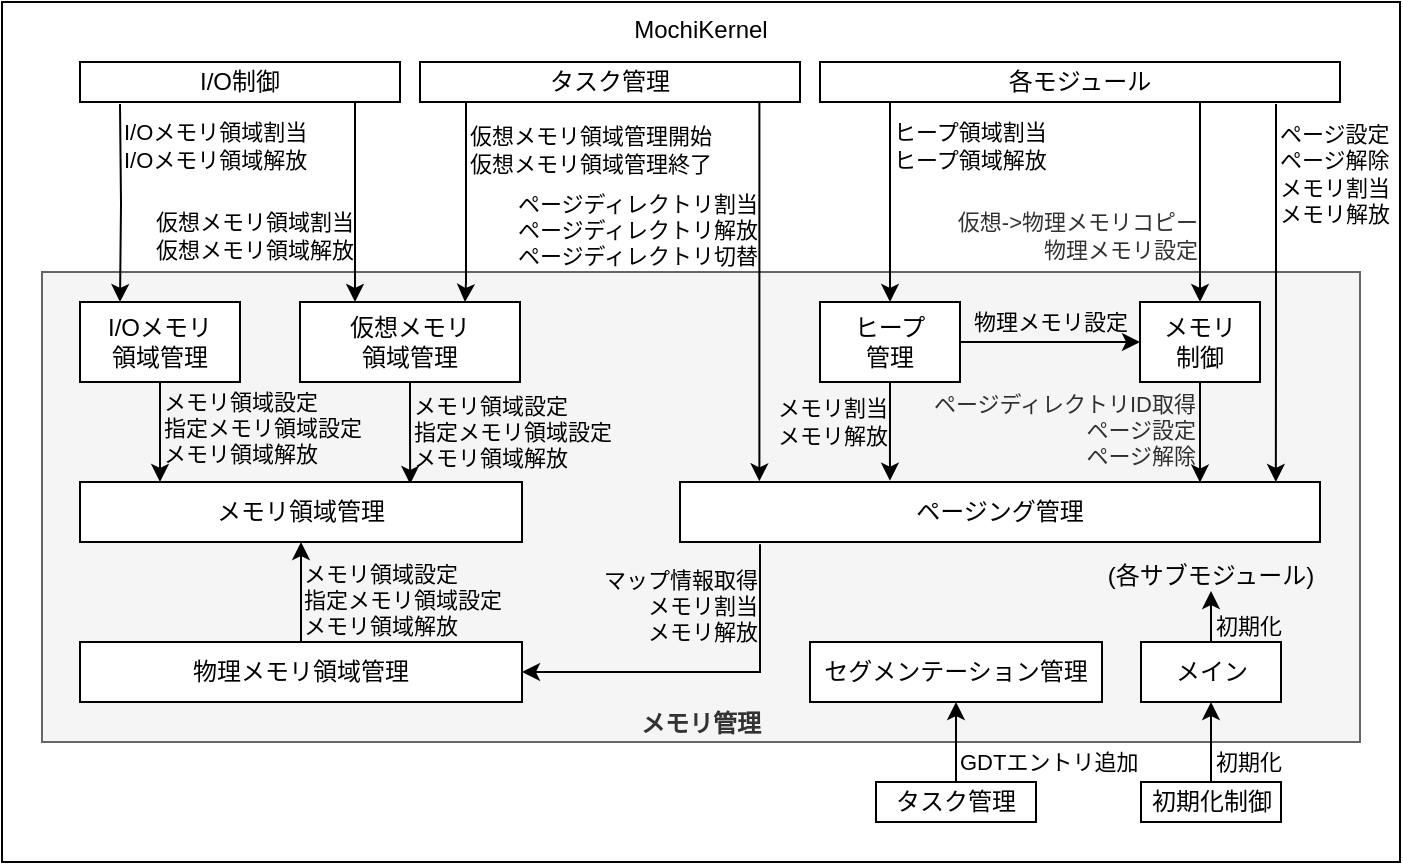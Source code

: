 <mxfile version="13.8.6" type="device"><diagram id="FoJYp8SGHwV1sO22x01K" name="Page-1"><mxGraphModel dx="1422" dy="1969" grid="1" gridSize="10" guides="1" tooltips="1" connect="1" arrows="1" fold="1" page="1" pageScale="1" pageWidth="827" pageHeight="1169" math="0" shadow="0"><root><mxCell id="0"/><mxCell id="1" parent="0"/><mxCell id="kmjTzo5uZDzs071amDgh-1" value="MochiKernel" style="rounded=0;whiteSpace=wrap;html=1;verticalAlign=top;" parent="1" vertex="1"><mxGeometry x="60" y="-880" width="699" height="430" as="geometry"/></mxCell><mxCell id="kmjTzo5uZDzs071amDgh-2" value="メモリ管理" style="rounded=0;whiteSpace=wrap;html=1;verticalAlign=bottom;fontStyle=1;fillColor=#f5f5f5;strokeColor=#666666;fontColor=#333333;" parent="1" vertex="1"><mxGeometry x="80" y="-745" width="659" height="235" as="geometry"/></mxCell><mxCell id="tTIGoOZrCqbYwV9Eb-xu-4" value="ヒープ領域割当&lt;br&gt;ヒープ領域解放" style="edgeStyle=orthogonalEdgeStyle;rounded=0;orthogonalLoop=1;jettySize=auto;html=1;entryX=0.5;entryY=0;entryDx=0;entryDy=0;align=left;verticalAlign=middle;" parent="1" target="cX-9GvAJ7uHmKu8T5V0Z-7" edge="1"><mxGeometry x="-0.514" relative="1" as="geometry"><mxPoint x="506.514" y="-830" as="sourcePoint"/><Array as="points"><mxPoint x="504" y="-830"/></Array><mxPoint as="offset"/></mxGeometry></mxCell><mxCell id="tTIGoOZrCqbYwV9Eb-xu-5" value="仮想メモリ領域管理開始&lt;br&gt;仮想メモリ領域管理終了" style="edgeStyle=orthogonalEdgeStyle;rounded=0;orthogonalLoop=1;jettySize=auto;html=1;align=left;verticalAlign=middle;exitX=0.25;exitY=1;exitDx=0;exitDy=0;entryX=0.75;entryY=0;entryDx=0;entryDy=0;" parent="1" source="tTIGoOZrCqbYwV9Eb-xu-20" edge="1" target="cX-9GvAJ7uHmKu8T5V0Z-6"><mxGeometry x="-0.224" relative="1" as="geometry"><mxPoint x="292" y="-740" as="targetPoint"/><Array as="points"><mxPoint x="292" y="-830"/><mxPoint x="292" y="-740"/></Array><mxPoint as="offset"/></mxGeometry></mxCell><mxCell id="tTIGoOZrCqbYwV9Eb-xu-6" value="仮想-&amp;gt;物理メモリコピー&lt;br&gt;物理メモリ設定" style="edgeStyle=orthogonalEdgeStyle;rounded=0;orthogonalLoop=1;jettySize=auto;html=1;align=right;verticalAlign=middle;textOpacity=80;entryX=0.5;entryY=0;entryDx=0;entryDy=0;labelBackgroundColor=none;" parent="1" target="cX-9GvAJ7uHmKu8T5V0Z-5" edge="1"><mxGeometry x="0.368" relative="1" as="geometry"><mxPoint x="664" y="-830" as="sourcePoint"/><Array as="points"><mxPoint x="659" y="-830"/></Array><mxPoint as="offset"/></mxGeometry></mxCell><mxCell id="tTIGoOZrCqbYwV9Eb-xu-7" value="&lt;span style=&quot;color: rgb(0 , 0 , 0) ; font-family: &amp;#34;helvetica&amp;#34; ; font-size: 11px ; font-style: normal ; font-weight: 400 ; letter-spacing: normal ; text-align: left ; text-indent: 0px ; text-transform: none ; word-spacing: 0px ; background-color: rgb(255 , 255 , 255) ; display: inline ; float: none&quot;&gt;I/Oメモリ領域割当&lt;/span&gt;&lt;br style=&quot;color: rgb(0 , 0 , 0) ; font-family: &amp;#34;helvetica&amp;#34; ; font-size: 11px ; font-style: normal ; font-weight: 400 ; letter-spacing: normal ; text-align: left ; text-indent: 0px ; text-transform: none ; word-spacing: 0px&quot;&gt;&lt;span style=&quot;color: rgb(0 , 0 , 0) ; font-family: &amp;#34;helvetica&amp;#34; ; font-size: 11px ; font-style: normal ; font-weight: 400 ; letter-spacing: normal ; text-align: left ; text-indent: 0px ; text-transform: none ; word-spacing: 0px ; background-color: rgb(255 , 255 , 255) ; display: inline ; float: none&quot;&gt;I/Oメモリ領域解放&lt;/span&gt;" style="edgeStyle=orthogonalEdgeStyle;rounded=0;orthogonalLoop=1;jettySize=auto;html=1;entryX=0.25;entryY=0;entryDx=0;entryDy=0;align=left;" parent="1" target="cX-9GvAJ7uHmKu8T5V0Z-8" edge="1"><mxGeometry x="-0.573" relative="1" as="geometry"><mxPoint x="119" y="-829" as="sourcePoint"/><Array as="points"/><mxPoint as="offset"/></mxGeometry></mxCell><mxCell id="tTIGoOZrCqbYwV9Eb-xu-17" value="ページ設定&lt;br&gt;ページ解除&lt;br&gt;メモリ割当&lt;br&gt;メモリ解放" style="edgeStyle=orthogonalEdgeStyle;rounded=0;orthogonalLoop=1;jettySize=auto;html=1;align=left;entryX=0.931;entryY=0;entryDx=0;entryDy=0;entryPerimeter=0;" parent="1" target="3-BPUUY52MVRkMOVyjyK-4" edge="1"><mxGeometry x="0.33" y="-90" relative="1" as="geometry"><mxPoint x="697" y="-829" as="sourcePoint"/><mxPoint x="779" y="-700" as="targetPoint"/><Array as="points"><mxPoint x="697" y="-710"/><mxPoint x="697" y="-710"/></Array><mxPoint x="90" y="-90" as="offset"/></mxGeometry></mxCell><mxCell id="kmjTzo5uZDzs071amDgh-3" value="各モジュール" style="rounded=0;whiteSpace=wrap;html=1;fontStyle=0" parent="1" vertex="1"><mxGeometry x="469" y="-850" width="260" height="20" as="geometry"/></mxCell><mxCell id="bw8a6MI67Tezkrzro-4j-2" value="初期化制御" style="rounded=0;whiteSpace=wrap;html=1;" parent="1" vertex="1"><mxGeometry x="629.5" y="-490" width="70" height="20" as="geometry"/></mxCell><mxCell id="cX-9GvAJ7uHmKu8T5V0Z-1" value="メイン" style="rounded=0;whiteSpace=wrap;html=1;" parent="1" vertex="1"><mxGeometry x="629.5" y="-560" width="70" height="30" as="geometry"/></mxCell><mxCell id="tTIGoOZrCqbYwV9Eb-xu-14" value="&lt;span style=&quot;color: rgb(0, 0, 0); font-size: 11px; font-style: normal; font-weight: 400; letter-spacing: normal; text-align: left; text-indent: 0px; text-transform: none; word-spacing: 0px; font-family: helvetica; display: inline; float: none;&quot;&gt;メモリ領域設定&lt;/span&gt;&lt;br style=&quot;color: rgb(0 , 0 , 0) ; font-size: 11px ; font-style: normal ; font-weight: 400 ; letter-spacing: normal ; text-align: left ; text-indent: 0px ; text-transform: none ; word-spacing: 0px ; font-family: &amp;quot;helvetica&amp;quot;&quot;&gt;&lt;span style=&quot;color: rgb(0, 0, 0); font-size: 11px; font-style: normal; font-weight: 400; letter-spacing: normal; text-align: left; text-indent: 0px; text-transform: none; word-spacing: 0px; font-family: helvetica; display: inline; float: none;&quot;&gt;指定メモリ領域設定&lt;/span&gt;&lt;br style=&quot;color: rgb(0 , 0 , 0) ; font-size: 11px ; font-style: normal ; font-weight: 400 ; letter-spacing: normal ; text-align: left ; text-indent: 0px ; text-transform: none ; word-spacing: 0px ; font-family: &amp;quot;helvetica&amp;quot;&quot;&gt;&lt;span style=&quot;color: rgb(0, 0, 0); font-size: 11px; font-style: normal; font-weight: 400; letter-spacing: normal; text-align: left; text-indent: 0px; text-transform: none; word-spacing: 0px; font-family: helvetica; display: inline; float: none;&quot;&gt;メモリ領域解放&lt;/span&gt;" style="edgeStyle=orthogonalEdgeStyle;rounded=0;orthogonalLoop=1;jettySize=auto;html=1;entryX=0.5;entryY=1;entryDx=0;entryDy=0;align=left;labelBackgroundColor=none;" parent="1" source="cX-9GvAJ7uHmKu8T5V0Z-3" target="cX-9GvAJ7uHmKu8T5V0Z-10" edge="1"><mxGeometry x="-0.16" y="1" relative="1" as="geometry"><mxPoint as="offset"/></mxGeometry></mxCell><mxCell id="cX-9GvAJ7uHmKu8T5V0Z-3" value="物理メモリ領域管理" style="rounded=0;whiteSpace=wrap;html=1;" parent="1" vertex="1"><mxGeometry x="99" y="-560" width="221" height="30" as="geometry"/></mxCell><mxCell id="tTIGoOZrCqbYwV9Eb-xu-9" value="&lt;span style=&quot;color: rgb(0, 0, 0); font-family: helvetica; font-size: 11px; font-style: normal; font-weight: 400; letter-spacing: normal; text-indent: 0px; text-transform: none; word-spacing: 0px; display: inline; float: none;&quot;&gt;ページディレクトリID取得&lt;/span&gt;&lt;br style=&quot;color: rgb(0, 0, 0); font-family: helvetica; font-size: 11px; font-style: normal; font-weight: 400; letter-spacing: normal; text-indent: 0px; text-transform: none; word-spacing: 0px;&quot;&gt;&lt;span style=&quot;color: rgb(0, 0, 0); font-family: helvetica; font-size: 11px; font-style: normal; font-weight: 400; letter-spacing: normal; text-indent: 0px; text-transform: none; word-spacing: 0px; display: inline; float: none;&quot;&gt;ページ設定&lt;/span&gt;&lt;br style=&quot;color: rgb(0, 0, 0); font-family: helvetica; font-size: 11px; font-style: normal; font-weight: 400; letter-spacing: normal; text-indent: 0px; text-transform: none; word-spacing: 0px;&quot;&gt;&lt;div style=&quot;color: rgb(0, 0, 0); font-family: helvetica; font-size: 11px; font-style: normal; font-weight: 400; letter-spacing: normal; text-indent: 0px; text-transform: none; word-spacing: 0px;&quot;&gt;ページ解除&lt;/div&gt;" style="edgeStyle=orthogonalEdgeStyle;rounded=0;orthogonalLoop=1;jettySize=auto;html=1;align=right;textOpacity=80;exitX=0.5;exitY=1;exitDx=0;exitDy=0;entryX=0.814;entryY=0.011;entryDx=0;entryDy=0;entryPerimeter=0;labelBackgroundColor=none;" parent="1" source="cX-9GvAJ7uHmKu8T5V0Z-5" target="3-BPUUY52MVRkMOVyjyK-4" edge="1"><mxGeometry x="-0.069" y="-1" relative="1" as="geometry"><mxPoint x="769" y="-650" as="targetPoint"/><Array as="points"><mxPoint x="659" y="-640"/></Array><mxPoint as="offset"/></mxGeometry></mxCell><mxCell id="cX-9GvAJ7uHmKu8T5V0Z-5" value="メモリ&lt;br&gt;制御" style="rounded=0;whiteSpace=wrap;html=1;" parent="1" vertex="1"><mxGeometry x="629" y="-730" width="60" height="40" as="geometry"/></mxCell><mxCell id="tTIGoOZrCqbYwV9Eb-xu-13" value="&lt;span style=&quot;color: rgb(0, 0, 0); font-family: helvetica; font-size: 11px; font-style: normal; font-weight: 400; letter-spacing: normal; text-align: left; text-indent: 0px; text-transform: none; word-spacing: 0px; display: inline; float: none;&quot;&gt;メモリ領域設定&lt;/span&gt;&lt;br style=&quot;color: rgb(0 , 0 , 0) ; font-family: &amp;quot;helvetica&amp;quot; ; font-size: 11px ; font-style: normal ; font-weight: 400 ; letter-spacing: normal ; text-align: left ; text-indent: 0px ; text-transform: none ; word-spacing: 0px&quot;&gt;&lt;span style=&quot;color: rgb(0, 0, 0); font-family: helvetica; font-size: 11px; font-style: normal; font-weight: 400; letter-spacing: normal; text-align: left; text-indent: 0px; text-transform: none; word-spacing: 0px; display: inline; float: none;&quot;&gt;指定メモリ領域設定&lt;/span&gt;&lt;br style=&quot;color: rgb(0 , 0 , 0) ; font-family: &amp;quot;helvetica&amp;quot; ; font-size: 11px ; font-style: normal ; font-weight: 400 ; letter-spacing: normal ; text-align: left ; text-indent: 0px ; text-transform: none ; word-spacing: 0px&quot;&gt;&lt;span style=&quot;color: rgb(0, 0, 0); font-family: helvetica; font-size: 11px; font-style: normal; font-weight: 400; letter-spacing: normal; text-align: left; text-indent: 0px; text-transform: none; word-spacing: 0px; display: inline; float: none;&quot;&gt;メモリ領域解放&lt;/span&gt;" style="edgeStyle=orthogonalEdgeStyle;rounded=0;orthogonalLoop=1;jettySize=auto;html=1;entryX=0.747;entryY=0.033;entryDx=0;entryDy=0;align=left;labelBackgroundColor=none;entryPerimeter=0;" parent="1" source="cX-9GvAJ7uHmKu8T5V0Z-6" target="cX-9GvAJ7uHmKu8T5V0Z-10" edge="1"><mxGeometry x="-0.019" relative="1" as="geometry"><Array as="points"><mxPoint x="264" y="-665"/><mxPoint x="264" y="-665"/></Array><mxPoint as="offset"/></mxGeometry></mxCell><mxCell id="cX-9GvAJ7uHmKu8T5V0Z-6" value="仮想メモリ&lt;br&gt;領域管理" style="rounded=0;whiteSpace=wrap;html=1;" parent="1" vertex="1"><mxGeometry x="209" y="-730" width="110" height="40" as="geometry"/></mxCell><mxCell id="jAtvSdH1QEnc2vv4k6M3-2" value="物理メモリ設定" style="edgeStyle=orthogonalEdgeStyle;rounded=0;orthogonalLoop=1;jettySize=auto;html=1;entryX=0;entryY=0.5;entryDx=0;entryDy=0;align=center;verticalAlign=bottom;labelBackgroundColor=none;" parent="1" source="cX-9GvAJ7uHmKu8T5V0Z-7" target="cX-9GvAJ7uHmKu8T5V0Z-5" edge="1"><mxGeometry x="-0.012" y="1" relative="1" as="geometry"><mxPoint as="offset"/></mxGeometry></mxCell><mxCell id="tTIGoOZrCqbYwV9Eb-xu-8" value="&lt;span style=&quot;color: rgb(0, 0, 0); font-family: helvetica; font-size: 11px; font-style: normal; font-weight: 400; letter-spacing: normal; text-indent: 0px; text-transform: none; word-spacing: 0px; display: inline; float: none;&quot;&gt;メモリ割当&lt;/span&gt;&lt;br style=&quot;color: rgb(0, 0, 0); font-family: helvetica; font-size: 11px; font-style: normal; font-weight: 400; letter-spacing: normal; text-indent: 0px; text-transform: none; word-spacing: 0px;&quot;&gt;&lt;span style=&quot;color: rgb(0, 0, 0); font-family: helvetica; font-size: 11px; font-style: normal; font-weight: 400; letter-spacing: normal; text-indent: 0px; text-transform: none; word-spacing: 0px; display: inline; float: none;&quot;&gt;メモリ解放&lt;/span&gt;" style="edgeStyle=orthogonalEdgeStyle;rounded=0;orthogonalLoop=1;jettySize=auto;html=1;align=right;exitX=0.5;exitY=1;exitDx=0;exitDy=0;entryX=0.328;entryY=-0.022;entryDx=0;entryDy=0;entryPerimeter=0;labelBackgroundColor=none;" parent="1" source="cX-9GvAJ7uHmKu8T5V0Z-7" target="3-BPUUY52MVRkMOVyjyK-4" edge="1"><mxGeometry x="-0.189" relative="1" as="geometry"><mxPoint x="506.514" y="-640" as="targetPoint"/><Array as="points"><mxPoint x="504" y="-670"/><mxPoint x="504" y="-670"/></Array><mxPoint as="offset"/></mxGeometry></mxCell><mxCell id="cX-9GvAJ7uHmKu8T5V0Z-7" value="ヒープ&lt;br&gt;管理" style="rounded=0;whiteSpace=wrap;html=1;" parent="1" vertex="1"><mxGeometry x="469" y="-730" width="70" height="40" as="geometry"/></mxCell><mxCell id="tTIGoOZrCqbYwV9Eb-xu-12" value="メモリ領域設定&lt;br&gt;指定メモリ領域設定&lt;br&gt;メモリ領域解放" style="edgeStyle=orthogonalEdgeStyle;rounded=0;orthogonalLoop=1;jettySize=auto;html=1;align=left;labelBackgroundColor=none;" parent="1" source="cX-9GvAJ7uHmKu8T5V0Z-8" edge="1"><mxGeometry x="-0.078" relative="1" as="geometry"><mxPoint x="139" y="-640" as="targetPoint"/><Array as="points"><mxPoint x="139" y="-640"/></Array><mxPoint as="offset"/></mxGeometry></mxCell><mxCell id="cX-9GvAJ7uHmKu8T5V0Z-8" value="I/Oメモリ&lt;br&gt;領域管理" style="rounded=0;whiteSpace=wrap;html=1;" parent="1" vertex="1"><mxGeometry x="99" y="-730" width="80" height="40" as="geometry"/></mxCell><mxCell id="cX-9GvAJ7uHmKu8T5V0Z-9" value="セグメンテーション管理" style="rounded=0;whiteSpace=wrap;html=1;" parent="1" vertex="1"><mxGeometry x="464" y="-560" width="146" height="30" as="geometry"/></mxCell><mxCell id="cX-9GvAJ7uHmKu8T5V0Z-10" value="メモリ領域管理" style="rounded=0;whiteSpace=wrap;html=1;" parent="1" vertex="1"><mxGeometry x="99" y="-640" width="221" height="30" as="geometry"/></mxCell><mxCell id="3-BPUUY52MVRkMOVyjyK-3" value="初期化" style="endArrow=classic;html=1;align=left;entryX=0.5;entryY=1;entryDx=0;entryDy=0;exitX=0.5;exitY=0;exitDx=0;exitDy=0;verticalAlign=middle;labelBackgroundColor=none;" parent="1" source="bw8a6MI67Tezkrzro-4j-2" target="cX-9GvAJ7uHmKu8T5V0Z-1" edge="1"><mxGeometry x="-0.5" width="50" height="50" relative="1" as="geometry"><mxPoint x="719" y="-495" as="sourcePoint"/><mxPoint x="769" y="-545" as="targetPoint"/><mxPoint as="offset"/></mxGeometry></mxCell><mxCell id="tTIGoOZrCqbYwV9Eb-xu-10" value="&lt;span style=&quot;color: rgb(0, 0, 0); font-family: helvetica; font-size: 11px; font-style: normal; font-weight: 400; letter-spacing: normal; text-indent: 0px; text-transform: none; word-spacing: 0px; display: inline; float: none;&quot;&gt;マップ情報取得&lt;/span&gt;&lt;br style=&quot;color: rgb(0, 0, 0); font-family: helvetica; font-size: 11px; font-style: normal; font-weight: 400; letter-spacing: normal; text-indent: 0px; text-transform: none; word-spacing: 0px;&quot;&gt;&lt;span style=&quot;color: rgb(0, 0, 0); font-family: helvetica; font-size: 11px; font-style: normal; font-weight: 400; letter-spacing: normal; text-indent: 0px; text-transform: none; word-spacing: 0px; display: inline; float: none;&quot;&gt;メモリ割当&lt;/span&gt;&lt;br style=&quot;color: rgb(0, 0, 0); font-family: helvetica; font-size: 11px; font-style: normal; font-weight: 400; letter-spacing: normal; text-indent: 0px; text-transform: none; word-spacing: 0px;&quot;&gt;&lt;span style=&quot;color: rgb(0, 0, 0); font-family: helvetica; font-size: 11px; font-style: normal; font-weight: 400; letter-spacing: normal; text-indent: 0px; text-transform: none; word-spacing: 0px; display: inline; float: none;&quot;&gt;メモリ解放&lt;/span&gt;" style="edgeStyle=orthogonalEdgeStyle;rounded=0;orthogonalLoop=1;jettySize=auto;html=1;align=right;exitX=0.125;exitY=1.036;exitDx=0;exitDy=0;entryX=1;entryY=0.5;entryDx=0;entryDy=0;exitPerimeter=0;labelBackgroundColor=none;" parent="1" source="3-BPUUY52MVRkMOVyjyK-4" target="cX-9GvAJ7uHmKu8T5V0Z-3" edge="1"><mxGeometry x="-0.667" relative="1" as="geometry"><Array as="points"><mxPoint x="439" y="-545"/></Array><mxPoint as="offset"/></mxGeometry></mxCell><mxCell id="3-BPUUY52MVRkMOVyjyK-4" value="ページング管理" style="rounded=0;whiteSpace=wrap;html=1;" parent="1" vertex="1"><mxGeometry x="399" y="-640" width="320" height="30" as="geometry"/></mxCell><mxCell id="3-BPUUY52MVRkMOVyjyK-6" value="初期化" style="endArrow=classic;html=1;align=left;verticalAlign=middle;labelBackgroundColor=none;" parent="1" source="cX-9GvAJ7uHmKu8T5V0Z-1" target="3-BPUUY52MVRkMOVyjyK-7" edge="1"><mxGeometry x="-0.333" width="50" height="50" relative="1" as="geometry"><mxPoint x="649" y="-540" as="sourcePoint"/><mxPoint x="769.12" y="-554.92" as="targetPoint"/><mxPoint as="offset"/></mxGeometry></mxCell><mxCell id="3-BPUUY52MVRkMOVyjyK-7" value="(各サブモジュール)" style="text;html=1;strokeColor=none;fillColor=none;align=center;verticalAlign=middle;whiteSpace=wrap;rounded=0;" parent="1" vertex="1"><mxGeometry x="610" y="-600" width="109" height="14.5" as="geometry"/></mxCell><mxCell id="tTIGoOZrCqbYwV9Eb-xu-19" value="&lt;span style=&quot;color: rgb(0, 0, 0); font-family: helvetica; font-size: 11px; font-style: normal; font-weight: 400; letter-spacing: normal; text-indent: 0px; text-transform: none; word-spacing: 0px; display: inline; float: none;&quot;&gt;仮想メモリ領域割当&lt;/span&gt;&lt;br style=&quot;color: rgb(0 , 0 , 0) ; font-family: &amp;quot;helvetica&amp;quot; ; font-size: 11px ; font-style: normal ; font-weight: 400 ; letter-spacing: normal ; text-indent: 0px ; text-transform: none ; word-spacing: 0px&quot;&gt;&lt;span style=&quot;color: rgb(0, 0, 0); font-family: helvetica; font-size: 11px; font-style: normal; font-weight: 400; letter-spacing: normal; text-indent: 0px; text-transform: none; word-spacing: 0px; display: inline; float: none;&quot;&gt;仮想メモリ領域解放&lt;/span&gt;" style="edgeStyle=orthogonalEdgeStyle;rounded=0;orthogonalLoop=1;jettySize=auto;html=1;entryX=0.25;entryY=0;entryDx=0;entryDy=0;align=right;labelBackgroundColor=none;" parent="1" source="tTIGoOZrCqbYwV9Eb-xu-18" target="cX-9GvAJ7uHmKu8T5V0Z-6" edge="1"><mxGeometry x="0.333" relative="1" as="geometry"><Array as="points"><mxPoint x="237" y="-740"/></Array><mxPoint as="offset"/></mxGeometry></mxCell><mxCell id="tTIGoOZrCqbYwV9Eb-xu-18" value="I/O制御" style="rounded=0;whiteSpace=wrap;html=1;fontStyle=0" parent="1" vertex="1"><mxGeometry x="99" y="-850" width="160" height="20" as="geometry"/></mxCell><mxCell id="tTIGoOZrCqbYwV9Eb-xu-21" value="&lt;span style=&quot;color: rgb(0 , 0 , 0) ; font-family: &amp;quot;helvetica&amp;quot; ; font-size: 11px ; font-style: normal ; font-weight: 400 ; letter-spacing: normal ; text-align: right ; text-indent: 0px ; text-transform: none ; word-spacing: 0px&quot;&gt;ページディレクトリ割当&lt;/span&gt;&lt;br style=&quot;color: rgb(0 , 0 , 0) ; font-family: &amp;quot;helvetica&amp;quot; ; font-size: 11px ; font-style: normal ; font-weight: 400 ; letter-spacing: normal ; text-align: right ; text-indent: 0px ; text-transform: none ; word-spacing: 0px&quot;&gt;&lt;span style=&quot;color: rgb(0 , 0 , 0) ; font-family: &amp;quot;helvetica&amp;quot; ; font-size: 11px ; font-style: normal ; font-weight: 400 ; letter-spacing: normal ; text-align: right ; text-indent: 0px ; text-transform: none ; word-spacing: 0px&quot;&gt;ページディレクトリ解放&lt;/span&gt;&lt;br style=&quot;color: rgb(0 , 0 , 0) ; font-family: &amp;quot;helvetica&amp;quot; ; font-size: 11px ; font-style: normal ; font-weight: 400 ; letter-spacing: normal ; text-align: right ; text-indent: 0px ; text-transform: none ; word-spacing: 0px&quot;&gt;&lt;span style=&quot;color: rgb(0 , 0 , 0) ; font-family: &amp;quot;helvetica&amp;quot; ; font-size: 11px ; font-style: normal ; font-weight: 400 ; letter-spacing: normal ; text-align: right ; text-indent: 0px ; text-transform: none ; word-spacing: 0px&quot;&gt;ページディレクトリ切替&lt;/span&gt;" style="edgeStyle=orthogonalEdgeStyle;rounded=0;orthogonalLoop=1;jettySize=auto;html=1;align=right;entryX=0.124;entryY=-0.011;entryDx=0;entryDy=0;entryPerimeter=0;labelBackgroundColor=none;" parent="1" source="tTIGoOZrCqbYwV9Eb-xu-20" target="3-BPUUY52MVRkMOVyjyK-4" edge="1"><mxGeometry x="-0.332" relative="1" as="geometry"><mxPoint x="439" y="-649" as="targetPoint"/><Array as="points"><mxPoint x="439" y="-650"/></Array><mxPoint as="offset"/></mxGeometry></mxCell><mxCell id="tTIGoOZrCqbYwV9Eb-xu-20" value="タスク管理" style="rounded=0;whiteSpace=wrap;html=1;fontStyle=0" parent="1" vertex="1"><mxGeometry x="269" y="-850" width="190" height="20" as="geometry"/></mxCell><mxCell id="dNzn62z3PuZ-VgO7Kbtw-2" value="GDTエントリ追加" style="edgeStyle=orthogonalEdgeStyle;rounded=0;orthogonalLoop=1;jettySize=auto;html=1;entryX=0.5;entryY=1;entryDx=0;entryDy=0;align=left;labelBackgroundColor=none;" edge="1" parent="1" source="dNzn62z3PuZ-VgO7Kbtw-1" target="cX-9GvAJ7uHmKu8T5V0Z-9"><mxGeometry x="-0.5" relative="1" as="geometry"><mxPoint as="offset"/></mxGeometry></mxCell><mxCell id="dNzn62z3PuZ-VgO7Kbtw-1" value="タスク管理" style="rounded=0;whiteSpace=wrap;html=1;" vertex="1" parent="1"><mxGeometry x="497" y="-490" width="80" height="20" as="geometry"/></mxCell></root></mxGraphModel></diagram></mxfile>